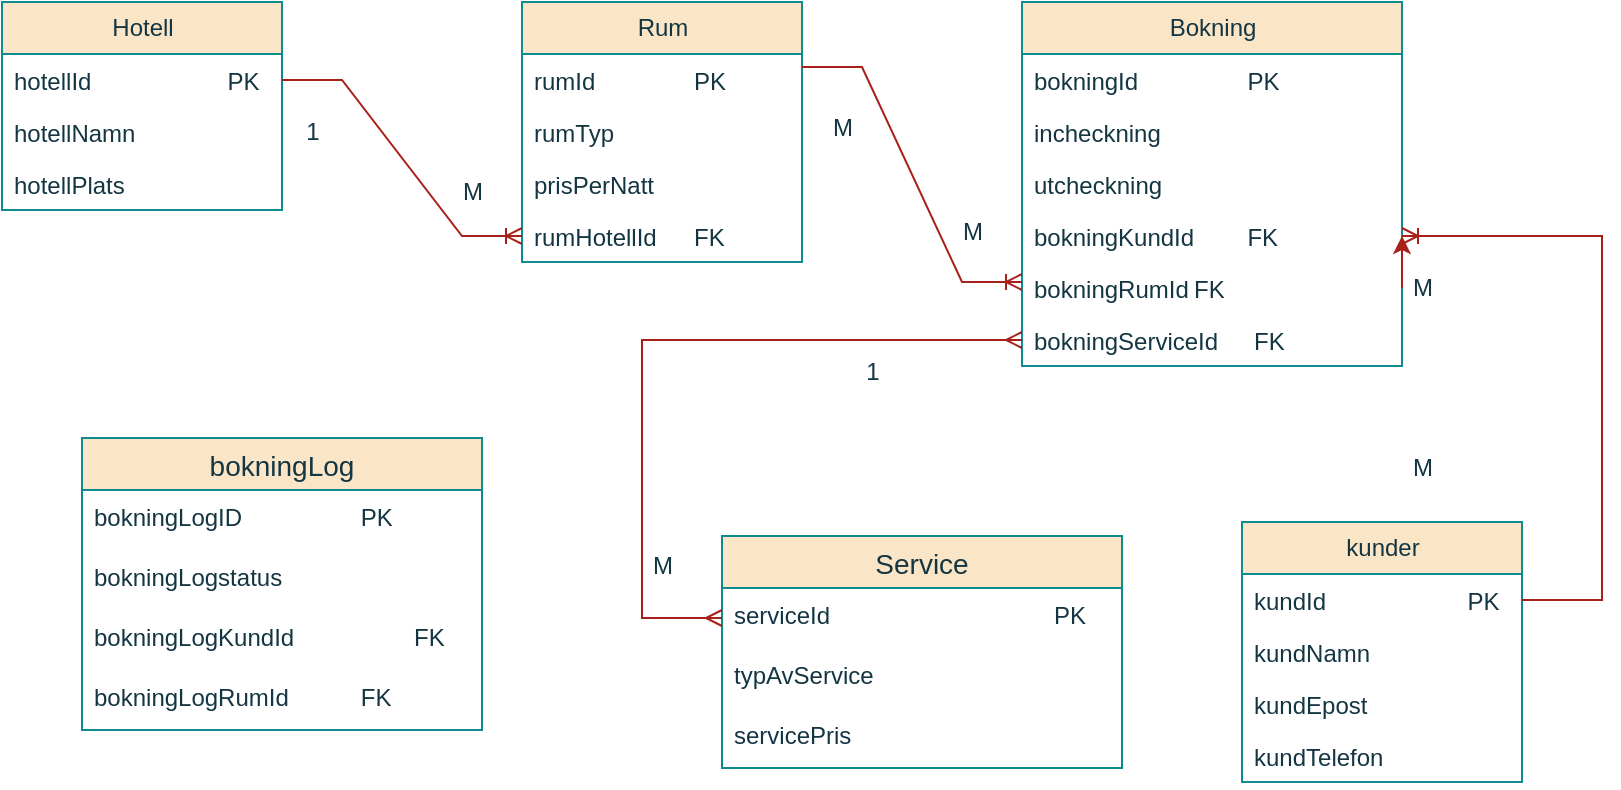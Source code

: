<mxfile version="26.1.3">
  <diagram name="Sida-1" id="pBvzCSRn0NyQkobYubrb">
    <mxGraphModel dx="882" dy="460" grid="1" gridSize="10" guides="1" tooltips="1" connect="1" arrows="1" fold="1" page="1" pageScale="1" pageWidth="827" pageHeight="1169" math="0" shadow="0">
      <root>
        <mxCell id="0" />
        <mxCell id="1" parent="0" />
        <mxCell id="nq7ploRULNLgJ32Jxbx_-1" value="Hotell" style="swimlane;fontStyle=0;childLayout=stackLayout;horizontal=1;startSize=26;fillColor=#FAE5C7;horizontalStack=0;resizeParent=1;resizeParentMax=0;resizeLast=0;collapsible=1;marginBottom=0;html=1;labelBackgroundColor=none;strokeColor=#0F8B8D;fontColor=#143642;" parent="1" vertex="1">
          <mxGeometry x="40" y="110" width="140" height="104" as="geometry" />
        </mxCell>
        <mxCell id="nq7ploRULNLgJ32Jxbx_-2" value="hotellId&lt;span style=&quot;white-space: pre;&quot;&gt;&#x9;&lt;/span&gt;&lt;span style=&quot;white-space: pre;&quot;&gt;&#x9;&lt;/span&gt;&lt;span style=&quot;white-space: pre;&quot;&gt;&#x9;PK&lt;/span&gt;" style="text;strokeColor=none;fillColor=none;align=left;verticalAlign=top;spacingLeft=4;spacingRight=4;overflow=hidden;rotatable=0;points=[[0,0.5],[1,0.5]];portConstraint=eastwest;whiteSpace=wrap;html=1;labelBackgroundColor=none;fontColor=#143642;" parent="nq7ploRULNLgJ32Jxbx_-1" vertex="1">
          <mxGeometry y="26" width="140" height="26" as="geometry" />
        </mxCell>
        <mxCell id="nq7ploRULNLgJ32Jxbx_-3" value="hotellNamn" style="text;strokeColor=none;fillColor=none;align=left;verticalAlign=top;spacingLeft=4;spacingRight=4;overflow=hidden;rotatable=0;points=[[0,0.5],[1,0.5]];portConstraint=eastwest;whiteSpace=wrap;html=1;labelBackgroundColor=none;fontColor=#143642;" parent="nq7ploRULNLgJ32Jxbx_-1" vertex="1">
          <mxGeometry y="52" width="140" height="26" as="geometry" />
        </mxCell>
        <mxCell id="nq7ploRULNLgJ32Jxbx_-4" value="&lt;div&gt;hotellPlats&lt;/div&gt;&lt;div&gt;&lt;br&gt;&lt;/div&gt;" style="text;strokeColor=none;fillColor=none;align=left;verticalAlign=top;spacingLeft=4;spacingRight=4;overflow=hidden;rotatable=0;points=[[0,0.5],[1,0.5]];portConstraint=eastwest;whiteSpace=wrap;html=1;labelBackgroundColor=none;fontColor=#143642;" parent="nq7ploRULNLgJ32Jxbx_-1" vertex="1">
          <mxGeometry y="78" width="140" height="26" as="geometry" />
        </mxCell>
        <mxCell id="nq7ploRULNLgJ32Jxbx_-5" value="Rum" style="swimlane;fontStyle=0;childLayout=stackLayout;horizontal=1;startSize=26;fillColor=#FAE5C7;horizontalStack=0;resizeParent=1;resizeParentMax=0;resizeLast=0;collapsible=1;marginBottom=0;html=1;labelBackgroundColor=none;strokeColor=#0F8B8D;fontColor=#143642;" parent="1" vertex="1">
          <mxGeometry x="300" y="110" width="140" height="130" as="geometry" />
        </mxCell>
        <mxCell id="nq7ploRULNLgJ32Jxbx_-6" value="rumId&lt;span style=&quot;white-space: pre;&quot;&gt;&#x9;&lt;/span&gt;&lt;span style=&quot;white-space: pre;&quot;&gt;&#x9;&lt;/span&gt;PK" style="text;strokeColor=none;fillColor=none;align=left;verticalAlign=top;spacingLeft=4;spacingRight=4;overflow=hidden;rotatable=0;points=[[0,0.5],[1,0.5]];portConstraint=eastwest;whiteSpace=wrap;html=1;labelBackgroundColor=none;fontColor=#143642;" parent="nq7ploRULNLgJ32Jxbx_-5" vertex="1">
          <mxGeometry y="26" width="140" height="26" as="geometry" />
        </mxCell>
        <mxCell id="nq7ploRULNLgJ32Jxbx_-7" value="rumTyp" style="text;strokeColor=none;fillColor=none;align=left;verticalAlign=top;spacingLeft=4;spacingRight=4;overflow=hidden;rotatable=0;points=[[0,0.5],[1,0.5]];portConstraint=eastwest;whiteSpace=wrap;html=1;labelBackgroundColor=none;fontColor=#143642;" parent="nq7ploRULNLgJ32Jxbx_-5" vertex="1">
          <mxGeometry y="52" width="140" height="26" as="geometry" />
        </mxCell>
        <mxCell id="nq7ploRULNLgJ32Jxbx_-8" value="prisPerNatt" style="text;strokeColor=none;fillColor=none;align=left;verticalAlign=top;spacingLeft=4;spacingRight=4;overflow=hidden;rotatable=0;points=[[0,0.5],[1,0.5]];portConstraint=eastwest;whiteSpace=wrap;html=1;labelBackgroundColor=none;fontColor=#143642;" parent="nq7ploRULNLgJ32Jxbx_-5" vertex="1">
          <mxGeometry y="78" width="140" height="26" as="geometry" />
        </mxCell>
        <mxCell id="nq7ploRULNLgJ32Jxbx_-9" value="rumHotellId&lt;span style=&quot;white-space: pre;&quot;&gt;&#x9;&lt;/span&gt;FK" style="text;strokeColor=none;fillColor=none;align=left;verticalAlign=top;spacingLeft=4;spacingRight=4;overflow=hidden;rotatable=0;points=[[0,0.5],[1,0.5]];portConstraint=eastwest;whiteSpace=wrap;html=1;labelBackgroundColor=none;fontColor=#143642;" parent="nq7ploRULNLgJ32Jxbx_-5" vertex="1">
          <mxGeometry y="104" width="140" height="26" as="geometry" />
        </mxCell>
        <mxCell id="nq7ploRULNLgJ32Jxbx_-10" value="&lt;span&gt;Bokning&lt;/span&gt;" style="swimlane;fontStyle=0;childLayout=stackLayout;horizontal=1;startSize=26;fillColor=#FAE5C7;horizontalStack=0;resizeParent=1;resizeParentMax=0;resizeLast=0;collapsible=1;marginBottom=0;html=1;labelBackgroundColor=none;strokeColor=#0F8B8D;fontColor=#143642;" parent="1" vertex="1">
          <mxGeometry x="550" y="110" width="190" height="182" as="geometry">
            <mxRectangle x="550" y="110" width="80" height="30" as="alternateBounds" />
          </mxGeometry>
        </mxCell>
        <mxCell id="nq7ploRULNLgJ32Jxbx_-11" value="bokningId&lt;span style=&quot;white-space: pre;&quot;&gt;&#x9;&lt;/span&gt;&lt;span style=&quot;white-space: pre;&quot;&gt;&#x9;&lt;/span&gt;PK" style="text;strokeColor=none;fillColor=none;align=left;verticalAlign=top;spacingLeft=4;spacingRight=4;overflow=hidden;rotatable=0;points=[[0,0.5],[1,0.5]];portConstraint=eastwest;whiteSpace=wrap;html=1;labelBackgroundColor=none;fontColor=#143642;" parent="nq7ploRULNLgJ32Jxbx_-10" vertex="1">
          <mxGeometry y="26" width="190" height="26" as="geometry" />
        </mxCell>
        <mxCell id="nq7ploRULNLgJ32Jxbx_-12" value="incheckning" style="text;strokeColor=none;fillColor=none;align=left;verticalAlign=top;spacingLeft=4;spacingRight=4;overflow=hidden;rotatable=0;points=[[0,0.5],[1,0.5]];portConstraint=eastwest;whiteSpace=wrap;html=1;labelBackgroundColor=none;fontColor=#143642;" parent="nq7ploRULNLgJ32Jxbx_-10" vertex="1">
          <mxGeometry y="52" width="190" height="26" as="geometry" />
        </mxCell>
        <mxCell id="nq7ploRULNLgJ32Jxbx_-13" value="utcheckning" style="text;strokeColor=none;fillColor=none;align=left;verticalAlign=top;spacingLeft=4;spacingRight=4;overflow=hidden;rotatable=0;points=[[0,0.5],[1,0.5]];portConstraint=eastwest;whiteSpace=wrap;html=1;labelBackgroundColor=none;fontColor=#143642;" parent="nq7ploRULNLgJ32Jxbx_-10" vertex="1">
          <mxGeometry y="78" width="190" height="26" as="geometry" />
        </mxCell>
        <mxCell id="nq7ploRULNLgJ32Jxbx_-14" value="bokningKundId&lt;span style=&quot;white-space: pre;&quot;&gt;&#x9;&lt;/span&gt;FK" style="text;strokeColor=none;fillColor=none;align=left;verticalAlign=top;spacingLeft=4;spacingRight=4;overflow=hidden;rotatable=0;points=[[0,0.5],[1,0.5]];portConstraint=eastwest;whiteSpace=wrap;html=1;labelBackgroundColor=none;fontColor=#143642;" parent="nq7ploRULNLgJ32Jxbx_-10" vertex="1">
          <mxGeometry y="104" width="190" height="26" as="geometry" />
        </mxCell>
        <mxCell id="nq7ploRULNLgJ32Jxbx_-15" value="&lt;div&gt;&lt;br&gt;&lt;/div&gt;&lt;div&gt;&lt;br&gt;&lt;/div&gt;&lt;div&gt;&lt;br&gt;&lt;/div&gt;&lt;div&gt;&lt;br&gt;&lt;/div&gt;" style="edgeStyle=orthogonalEdgeStyle;rounded=0;orthogonalLoop=1;jettySize=auto;html=1;exitX=1;exitY=0.5;exitDx=0;exitDy=0;entryX=1;entryY=0.5;entryDx=0;entryDy=0;labelBackgroundColor=none;strokeColor=#A8201A;fontColor=default;" parent="nq7ploRULNLgJ32Jxbx_-10" source="nq7ploRULNLgJ32Jxbx_-16" target="nq7ploRULNLgJ32Jxbx_-14" edge="1">
          <mxGeometry relative="1" as="geometry" />
        </mxCell>
        <mxCell id="nq7ploRULNLgJ32Jxbx_-16" value="bokningRumId&lt;span style=&quot;white-space: pre;&quot;&gt;&#x9;&lt;/span&gt;FK" style="text;strokeColor=none;fillColor=none;align=left;verticalAlign=top;spacingLeft=4;spacingRight=4;overflow=hidden;rotatable=0;points=[[0,0.5],[1,0.5]];portConstraint=eastwest;whiteSpace=wrap;html=1;labelBackgroundColor=none;fontColor=#143642;" parent="nq7ploRULNLgJ32Jxbx_-10" vertex="1">
          <mxGeometry y="130" width="190" height="26" as="geometry" />
        </mxCell>
        <mxCell id="nq7ploRULNLgJ32Jxbx_-17" value="bokningServiceId&lt;span style=&quot;white-space: pre;&quot;&gt;&#x9; FK&lt;/span&gt;" style="text;strokeColor=none;fillColor=none;align=left;verticalAlign=top;spacingLeft=4;spacingRight=4;overflow=hidden;rotatable=0;points=[[0,0.5],[1,0.5]];portConstraint=eastwest;whiteSpace=wrap;html=1;labelBackgroundColor=none;fontColor=#143642;" parent="nq7ploRULNLgJ32Jxbx_-10" vertex="1">
          <mxGeometry y="156" width="190" height="26" as="geometry" />
        </mxCell>
        <mxCell id="nq7ploRULNLgJ32Jxbx_-18" value="kunder" style="swimlane;fontStyle=0;childLayout=stackLayout;horizontal=1;startSize=26;fillColor=#FAE5C7;horizontalStack=0;resizeParent=1;resizeParentMax=0;resizeLast=0;collapsible=1;marginBottom=0;html=1;labelBackgroundColor=none;strokeColor=#0F8B8D;fontColor=#143642;" parent="1" vertex="1">
          <mxGeometry x="660" y="370" width="140" height="130" as="geometry" />
        </mxCell>
        <mxCell id="nq7ploRULNLgJ32Jxbx_-19" value="kundId&lt;span style=&quot;white-space: pre;&quot;&gt;&#x9;&lt;/span&gt;&lt;span style=&quot;white-space: pre;&quot;&gt;&#x9;&lt;/span&gt;&lt;span style=&quot;white-space: pre;&quot;&gt;&#x9;&lt;/span&gt;PK" style="text;strokeColor=none;fillColor=none;align=left;verticalAlign=top;spacingLeft=4;spacingRight=4;overflow=hidden;rotatable=0;points=[[0,0.5],[1,0.5]];portConstraint=eastwest;whiteSpace=wrap;html=1;labelBackgroundColor=none;fontColor=#143642;" parent="nq7ploRULNLgJ32Jxbx_-18" vertex="1">
          <mxGeometry y="26" width="140" height="26" as="geometry" />
        </mxCell>
        <mxCell id="nq7ploRULNLgJ32Jxbx_-20" value="kundNamn" style="text;strokeColor=none;fillColor=none;align=left;verticalAlign=top;spacingLeft=4;spacingRight=4;overflow=hidden;rotatable=0;points=[[0,0.5],[1,0.5]];portConstraint=eastwest;whiteSpace=wrap;html=1;labelBackgroundColor=none;fontColor=#143642;" parent="nq7ploRULNLgJ32Jxbx_-18" vertex="1">
          <mxGeometry y="52" width="140" height="26" as="geometry" />
        </mxCell>
        <mxCell id="nq7ploRULNLgJ32Jxbx_-21" value="kundEpost" style="text;strokeColor=none;fillColor=none;align=left;verticalAlign=top;spacingLeft=4;spacingRight=4;overflow=hidden;rotatable=0;points=[[0,0.5],[1,0.5]];portConstraint=eastwest;whiteSpace=wrap;html=1;labelBackgroundColor=none;fontColor=#143642;" parent="nq7ploRULNLgJ32Jxbx_-18" vertex="1">
          <mxGeometry y="78" width="140" height="26" as="geometry" />
        </mxCell>
        <mxCell id="nq7ploRULNLgJ32Jxbx_-22" value="kundTelefon" style="text;strokeColor=none;fillColor=none;align=left;verticalAlign=top;spacingLeft=4;spacingRight=4;overflow=hidden;rotatable=0;points=[[0,0.5],[1,0.5]];portConstraint=eastwest;whiteSpace=wrap;html=1;labelBackgroundColor=none;fontColor=#143642;" parent="nq7ploRULNLgJ32Jxbx_-18" vertex="1">
          <mxGeometry y="104" width="140" height="26" as="geometry" />
        </mxCell>
        <mxCell id="nq7ploRULNLgJ32Jxbx_-23" value="1" style="text;html=1;align=center;verticalAlign=middle;resizable=0;points=[];autosize=1;strokeColor=none;fillColor=none;rotation=0;labelBackgroundColor=none;fontColor=#143642;" parent="1" vertex="1">
          <mxGeometry x="180" y="160" width="30" height="30" as="geometry" />
        </mxCell>
        <mxCell id="nq7ploRULNLgJ32Jxbx_-24" value="M" style="text;html=1;align=center;verticalAlign=middle;resizable=0;points=[];autosize=1;strokeColor=none;fillColor=none;labelBackgroundColor=none;fontColor=#143642;" parent="1" vertex="1">
          <mxGeometry x="510" y="210" width="30" height="30" as="geometry" />
        </mxCell>
        <mxCell id="nq7ploRULNLgJ32Jxbx_-25" value="M" style="text;html=1;align=center;verticalAlign=middle;resizable=0;points=[];autosize=1;strokeColor=none;fillColor=none;labelBackgroundColor=none;fontColor=#143642;" parent="1" vertex="1">
          <mxGeometry x="260" y="190" width="30" height="30" as="geometry" />
        </mxCell>
        <mxCell id="nq7ploRULNLgJ32Jxbx_-26" value="" style="edgeStyle=entityRelationEdgeStyle;fontSize=12;html=1;endArrow=ERoneToMany;rounded=0;exitX=1;exitY=0.5;exitDx=0;exitDy=0;entryX=0;entryY=0.5;entryDx=0;entryDy=0;labelBackgroundColor=none;strokeColor=#A8201A;fontColor=default;" parent="1" source="nq7ploRULNLgJ32Jxbx_-2" target="nq7ploRULNLgJ32Jxbx_-9" edge="1">
          <mxGeometry width="100" height="100" relative="1" as="geometry">
            <mxPoint x="400" y="340" as="sourcePoint" />
            <mxPoint x="500" y="240" as="targetPoint" />
          </mxGeometry>
        </mxCell>
        <mxCell id="nq7ploRULNLgJ32Jxbx_-27" value="" style="fontSize=12;html=1;endArrow=ERoneToMany;rounded=0;labelBackgroundColor=none;strokeColor=#A8201A;fontColor=default;edgeStyle=orthogonalEdgeStyle;elbow=vertical;exitX=1;exitY=0.5;exitDx=0;exitDy=0;entryX=1;entryY=0.5;entryDx=0;entryDy=0;" parent="1" source="nq7ploRULNLgJ32Jxbx_-19" target="nq7ploRULNLgJ32Jxbx_-14" edge="1">
          <mxGeometry width="100" height="100" relative="1" as="geometry">
            <mxPoint x="810" y="400" as="sourcePoint" />
            <mxPoint x="750" y="260" as="targetPoint" />
            <Array as="points">
              <mxPoint x="840" y="409" />
              <mxPoint x="840" y="227" />
            </Array>
          </mxGeometry>
        </mxCell>
        <mxCell id="nq7ploRULNLgJ32Jxbx_-28" value="" style="edgeStyle=entityRelationEdgeStyle;fontSize=12;html=1;endArrow=ERoneToMany;rounded=0;exitX=1;exitY=0.25;exitDx=0;exitDy=0;labelBackgroundColor=none;strokeColor=#A8201A;fontColor=default;" parent="1" source="nq7ploRULNLgJ32Jxbx_-5" edge="1">
          <mxGeometry width="100" height="100" relative="1" as="geometry">
            <mxPoint x="450" y="350" as="sourcePoint" />
            <mxPoint x="550" y="250" as="targetPoint" />
          </mxGeometry>
        </mxCell>
        <mxCell id="nq7ploRULNLgJ32Jxbx_-29" value="M" style="text;html=1;align=center;verticalAlign=middle;resizable=0;points=[];autosize=1;strokeColor=none;fillColor=none;labelBackgroundColor=none;fontColor=#143642;" parent="1" vertex="1">
          <mxGeometry x="445" y="158" width="30" height="30" as="geometry" />
        </mxCell>
        <mxCell id="nq7ploRULNLgJ32Jxbx_-30" value="M" style="text;html=1;align=center;verticalAlign=middle;resizable=0;points=[];autosize=1;strokeColor=none;fillColor=none;labelBackgroundColor=none;fontColor=#143642;" parent="1" vertex="1">
          <mxGeometry x="735" y="328" width="30" height="30" as="geometry" />
        </mxCell>
        <mxCell id="nq7ploRULNLgJ32Jxbx_-31" value="M" style="text;html=1;align=center;verticalAlign=middle;resizable=0;points=[];autosize=1;strokeColor=none;fillColor=none;labelBackgroundColor=none;fontColor=#143642;" parent="1" vertex="1">
          <mxGeometry x="735" y="238" width="30" height="30" as="geometry" />
        </mxCell>
        <mxCell id="nq7ploRULNLgJ32Jxbx_-32" value="Service" style="swimlane;fontStyle=0;childLayout=stackLayout;horizontal=1;startSize=26;horizontalStack=0;resizeParent=1;resizeParentMax=0;resizeLast=0;collapsible=1;marginBottom=0;align=center;fontSize=14;labelBackgroundColor=none;fillColor=#FAE5C7;strokeColor=#0F8B8D;fontColor=#143642;" parent="1" vertex="1">
          <mxGeometry x="400" y="377" width="200" height="116" as="geometry" />
        </mxCell>
        <mxCell id="nq7ploRULNLgJ32Jxbx_-33" value="serviceId&lt;span style=&quot;white-space: pre;&quot;&gt;&#x9;&lt;/span&gt;&lt;span style=&quot;white-space: pre;&quot;&gt;&#x9;&lt;/span&gt;&lt;span style=&quot;white-space: pre;&quot;&gt;&#x9;&lt;/span&gt;&lt;span style=&quot;white-space: pre;&quot;&gt;&#x9;&lt;/span&gt;&lt;span style=&quot;white-space: pre;&quot;&gt;&#x9;&lt;/span&gt;PK" style="text;strokeColor=none;fillColor=none;spacingLeft=4;spacingRight=4;overflow=hidden;rotatable=0;points=[[0,0.5],[1,0.5]];portConstraint=eastwest;fontSize=12;whiteSpace=wrap;html=1;labelBackgroundColor=none;fontColor=#143642;" parent="nq7ploRULNLgJ32Jxbx_-32" vertex="1">
          <mxGeometry y="26" width="200" height="30" as="geometry" />
        </mxCell>
        <mxCell id="nq7ploRULNLgJ32Jxbx_-34" value="typAvService" style="text;strokeColor=none;fillColor=none;spacingLeft=4;spacingRight=4;overflow=hidden;rotatable=0;points=[[0,0.5],[1,0.5]];portConstraint=eastwest;fontSize=12;whiteSpace=wrap;html=1;labelBackgroundColor=none;fontColor=#143642;" parent="nq7ploRULNLgJ32Jxbx_-32" vertex="1">
          <mxGeometry y="56" width="200" height="30" as="geometry" />
        </mxCell>
        <mxCell id="nq7ploRULNLgJ32Jxbx_-35" value="servicePris" style="text;strokeColor=none;fillColor=none;spacingLeft=4;spacingRight=4;overflow=hidden;rotatable=0;points=[[0,0.5],[1,0.5]];portConstraint=eastwest;fontSize=12;whiteSpace=wrap;html=1;labelBackgroundColor=none;fontColor=#143642;" parent="nq7ploRULNLgJ32Jxbx_-32" vertex="1">
          <mxGeometry y="86" width="200" height="30" as="geometry" />
        </mxCell>
        <mxCell id="nq7ploRULNLgJ32Jxbx_-36" value="" style="edgeStyle=orthogonalEdgeStyle;fontSize=12;html=1;endArrow=ERmany;startArrow=ERmany;rounded=0;exitX=0;exitY=0.5;exitDx=0;exitDy=0;entryX=0;entryY=0.5;entryDx=0;entryDy=0;labelBackgroundColor=none;strokeColor=#A8201A;fontColor=default;" parent="1" source="nq7ploRULNLgJ32Jxbx_-33" target="nq7ploRULNLgJ32Jxbx_-17" edge="1">
          <mxGeometry width="100" height="100" relative="1" as="geometry">
            <mxPoint x="345" y="390" as="sourcePoint" />
            <mxPoint x="445" y="290" as="targetPoint" />
            <Array as="points">
              <mxPoint x="360" y="418" />
              <mxPoint x="360" y="279" />
            </Array>
          </mxGeometry>
        </mxCell>
        <mxCell id="nq7ploRULNLgJ32Jxbx_-37" value="1" style="text;html=1;align=center;verticalAlign=middle;resizable=0;points=[];autosize=1;strokeColor=none;fillColor=none;labelBackgroundColor=none;fontColor=#143642;" parent="1" vertex="1">
          <mxGeometry x="460" y="280" width="30" height="30" as="geometry" />
        </mxCell>
        <mxCell id="nq7ploRULNLgJ32Jxbx_-38" value="M" style="text;html=1;align=center;verticalAlign=middle;resizable=0;points=[];autosize=1;strokeColor=none;fillColor=none;labelBackgroundColor=none;fontColor=#143642;" parent="1" vertex="1">
          <mxGeometry x="355" y="377" width="30" height="30" as="geometry" />
        </mxCell>
        <mxCell id="68ftzqSA4tdOMZLo7m8q-2" value="bokningLog" style="swimlane;fontStyle=0;childLayout=stackLayout;horizontal=1;startSize=26;horizontalStack=0;resizeParent=1;resizeParentMax=0;resizeLast=0;collapsible=1;marginBottom=0;align=center;fontSize=14;labelBackgroundColor=none;fillColor=#FAE5C7;strokeColor=#0F8B8D;fontColor=#143642;" vertex="1" parent="1">
          <mxGeometry x="80" y="328" width="200" height="146" as="geometry" />
        </mxCell>
        <mxCell id="68ftzqSA4tdOMZLo7m8q-3" value="bokningLogID&lt;span style=&quot;white-space: pre;&quot;&gt;&#x9;&lt;/span&gt;&lt;span style=&quot;white-space: pre;&quot;&gt;&#x9;&lt;/span&gt;&lt;span style=&quot;white-space: pre;&quot;&gt;&#x9;&lt;/span&gt;PK" style="text;strokeColor=none;fillColor=none;spacingLeft=4;spacingRight=4;overflow=hidden;rotatable=0;points=[[0,0.5],[1,0.5]];portConstraint=eastwest;fontSize=12;whiteSpace=wrap;html=1;labelBackgroundColor=none;fontColor=#143642;" vertex="1" parent="68ftzqSA4tdOMZLo7m8q-2">
          <mxGeometry y="26" width="200" height="30" as="geometry" />
        </mxCell>
        <mxCell id="68ftzqSA4tdOMZLo7m8q-4" value="bokningLogstatus" style="text;strokeColor=none;fillColor=none;spacingLeft=4;spacingRight=4;overflow=hidden;rotatable=0;points=[[0,0.5],[1,0.5]];portConstraint=eastwest;fontSize=12;whiteSpace=wrap;html=1;labelBackgroundColor=none;fontColor=#143642;" vertex="1" parent="68ftzqSA4tdOMZLo7m8q-2">
          <mxGeometry y="56" width="200" height="30" as="geometry" />
        </mxCell>
        <mxCell id="68ftzqSA4tdOMZLo7m8q-5" value="bokningLogKundId&lt;span style=&quot;white-space: pre;&quot;&gt;&#x9;&lt;/span&gt;&lt;span style=&quot;white-space: pre;&quot;&gt;&#x9;&lt;/span&gt;&lt;span style=&quot;white-space: pre;&quot;&gt;&#x9;&lt;/span&gt;FK" style="text;strokeColor=none;fillColor=none;spacingLeft=4;spacingRight=4;overflow=hidden;rotatable=0;points=[[0,0.5],[1,0.5]];portConstraint=eastwest;fontSize=12;whiteSpace=wrap;html=1;labelBackgroundColor=none;fontColor=#143642;" vertex="1" parent="68ftzqSA4tdOMZLo7m8q-2">
          <mxGeometry y="86" width="200" height="30" as="geometry" />
        </mxCell>
        <mxCell id="68ftzqSA4tdOMZLo7m8q-7" value="bokningLogRumId&lt;span style=&quot;white-space: pre;&quot;&gt;&#x9;&lt;/span&gt;&lt;span style=&quot;white-space: pre;&quot;&gt;&#x9;&lt;/span&gt;FK" style="text;strokeColor=none;fillColor=none;spacingLeft=4;spacingRight=4;overflow=hidden;rotatable=0;points=[[0,0.5],[1,0.5]];portConstraint=eastwest;fontSize=12;whiteSpace=wrap;html=1;labelBackgroundColor=none;fontColor=#143642;" vertex="1" parent="68ftzqSA4tdOMZLo7m8q-2">
          <mxGeometry y="116" width="200" height="30" as="geometry" />
        </mxCell>
      </root>
    </mxGraphModel>
  </diagram>
</mxfile>
